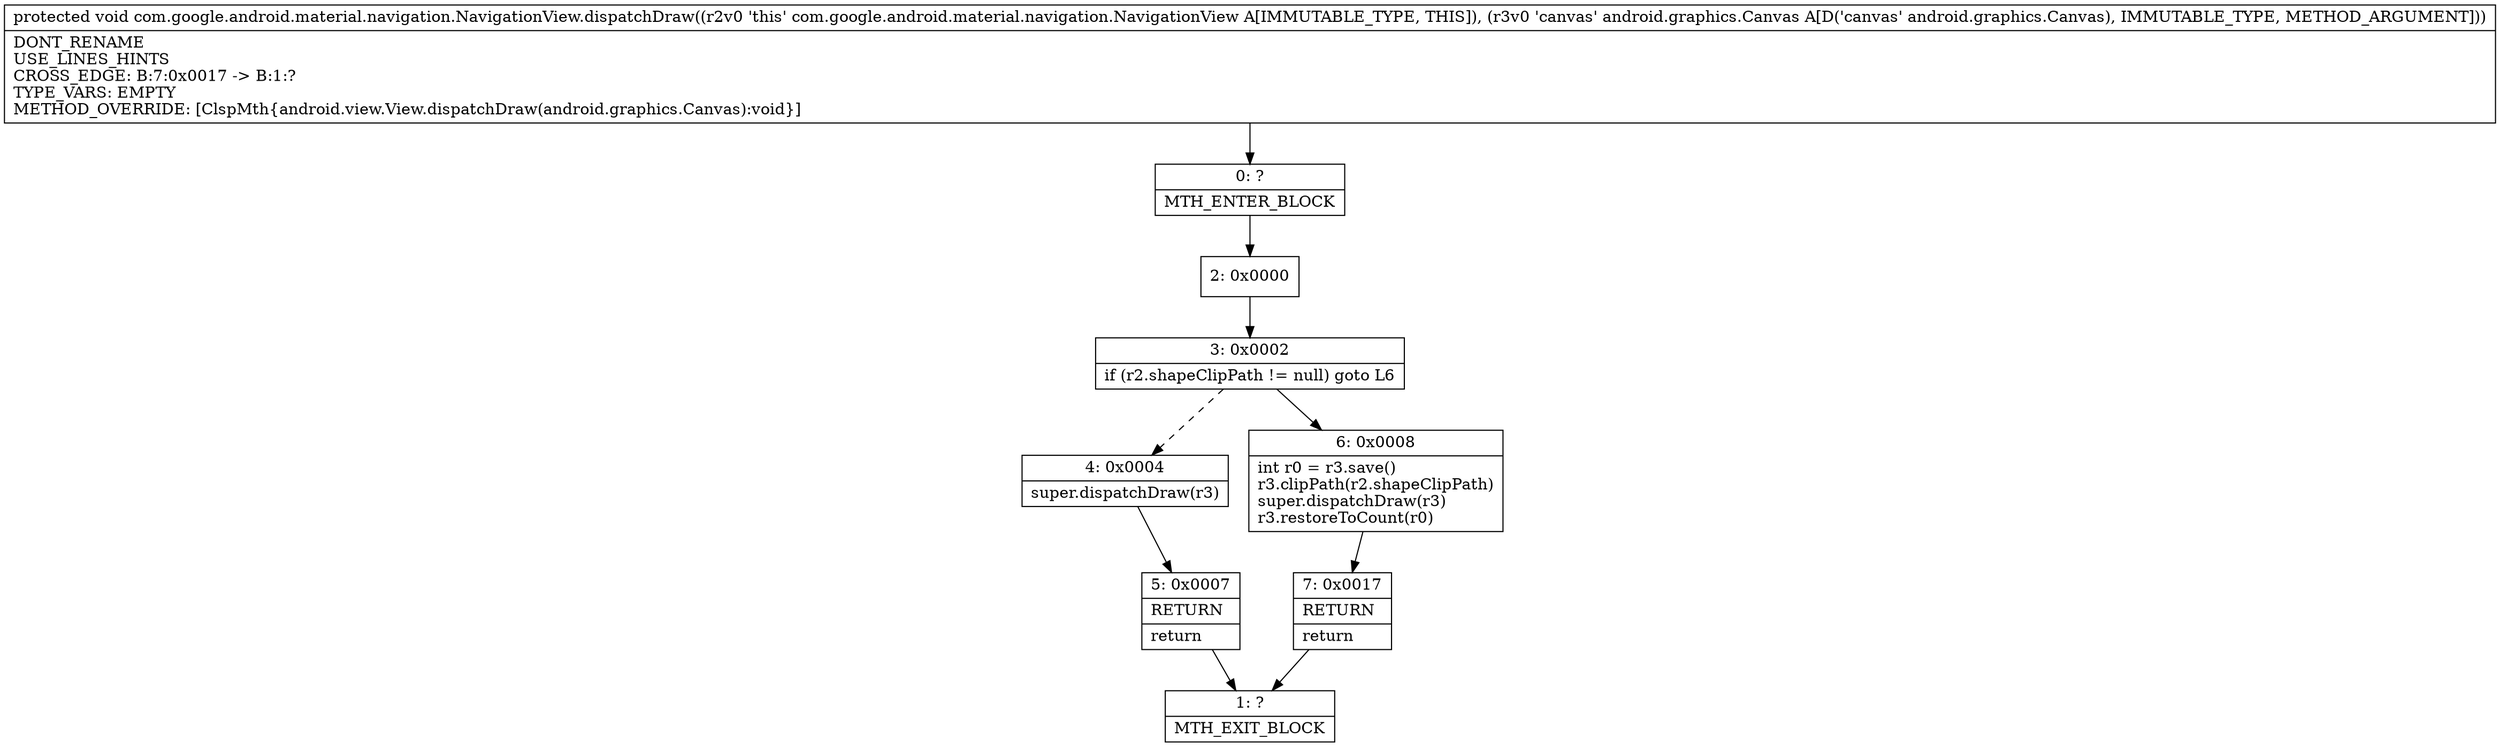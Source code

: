 digraph "CFG forcom.google.android.material.navigation.NavigationView.dispatchDraw(Landroid\/graphics\/Canvas;)V" {
Node_0 [shape=record,label="{0\:\ ?|MTH_ENTER_BLOCK\l}"];
Node_2 [shape=record,label="{2\:\ 0x0000}"];
Node_3 [shape=record,label="{3\:\ 0x0002|if (r2.shapeClipPath != null) goto L6\l}"];
Node_4 [shape=record,label="{4\:\ 0x0004|super.dispatchDraw(r3)\l}"];
Node_5 [shape=record,label="{5\:\ 0x0007|RETURN\l|return\l}"];
Node_1 [shape=record,label="{1\:\ ?|MTH_EXIT_BLOCK\l}"];
Node_6 [shape=record,label="{6\:\ 0x0008|int r0 = r3.save()\lr3.clipPath(r2.shapeClipPath)\lsuper.dispatchDraw(r3)\lr3.restoreToCount(r0)\l}"];
Node_7 [shape=record,label="{7\:\ 0x0017|RETURN\l|return\l}"];
MethodNode[shape=record,label="{protected void com.google.android.material.navigation.NavigationView.dispatchDraw((r2v0 'this' com.google.android.material.navigation.NavigationView A[IMMUTABLE_TYPE, THIS]), (r3v0 'canvas' android.graphics.Canvas A[D('canvas' android.graphics.Canvas), IMMUTABLE_TYPE, METHOD_ARGUMENT]))  | DONT_RENAME\lUSE_LINES_HINTS\lCROSS_EDGE: B:7:0x0017 \-\> B:1:?\lTYPE_VARS: EMPTY\lMETHOD_OVERRIDE: [ClspMth\{android.view.View.dispatchDraw(android.graphics.Canvas):void\}]\l}"];
MethodNode -> Node_0;Node_0 -> Node_2;
Node_2 -> Node_3;
Node_3 -> Node_4[style=dashed];
Node_3 -> Node_6;
Node_4 -> Node_5;
Node_5 -> Node_1;
Node_6 -> Node_7;
Node_7 -> Node_1;
}

